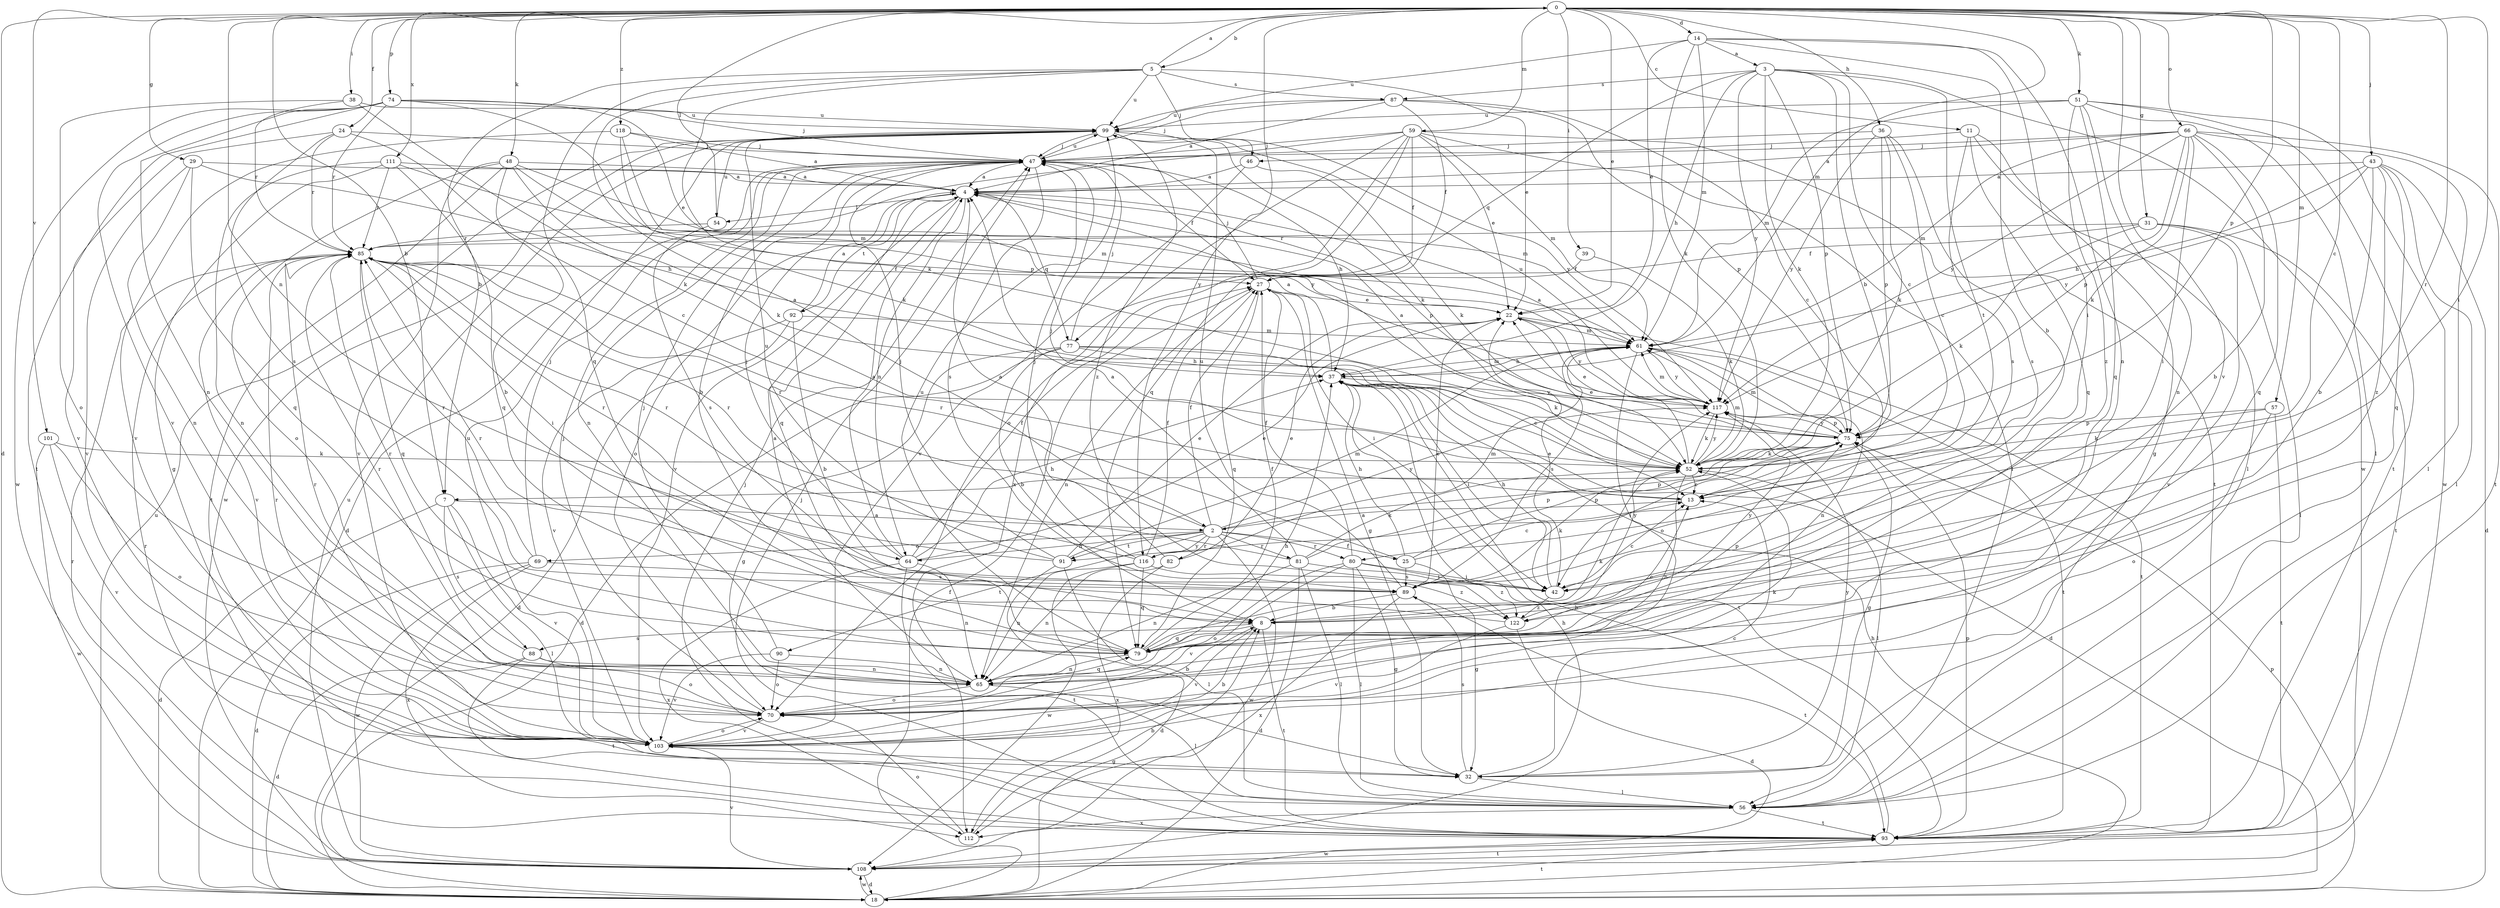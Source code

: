 strict digraph  {
0;
2;
3;
4;
5;
7;
8;
11;
13;
14;
18;
22;
24;
25;
27;
29;
31;
32;
36;
37;
38;
39;
42;
43;
46;
47;
48;
51;
52;
54;
56;
57;
59;
61;
64;
65;
66;
69;
70;
74;
75;
77;
79;
80;
81;
82;
85;
87;
88;
89;
90;
91;
92;
93;
99;
101;
103;
108;
111;
112;
116;
117;
118;
122;
0 -> 5  [label=b];
0 -> 7  [label=b];
0 -> 11  [label=c];
0 -> 13  [label=c];
0 -> 14  [label=d];
0 -> 18  [label=d];
0 -> 22  [label=e];
0 -> 24  [label=f];
0 -> 29  [label=g];
0 -> 31  [label=g];
0 -> 36  [label=h];
0 -> 38  [label=i];
0 -> 39  [label=i];
0 -> 42  [label=i];
0 -> 43  [label=j];
0 -> 48  [label=k];
0 -> 51  [label=k];
0 -> 54  [label=l];
0 -> 57  [label=m];
0 -> 59  [label=m];
0 -> 61  [label=m];
0 -> 64  [label=n];
0 -> 66  [label=o];
0 -> 74  [label=p];
0 -> 75  [label=p];
0 -> 80  [label=r];
0 -> 101  [label=v];
0 -> 103  [label=v];
0 -> 111  [label=x];
0 -> 116  [label=y];
0 -> 118  [label=z];
2 -> 25  [label=f];
2 -> 27  [label=f];
2 -> 64  [label=n];
2 -> 69  [label=o];
2 -> 75  [label=p];
2 -> 80  [label=r];
2 -> 81  [label=r];
2 -> 82  [label=r];
2 -> 85  [label=r];
2 -> 90  [label=t];
2 -> 91  [label=t];
2 -> 108  [label=w];
2 -> 116  [label=y];
2 -> 117  [label=y];
3 -> 7  [label=b];
3 -> 13  [label=c];
3 -> 37  [label=h];
3 -> 52  [label=k];
3 -> 75  [label=p];
3 -> 77  [label=q];
3 -> 87  [label=s];
3 -> 91  [label=t];
3 -> 108  [label=w];
3 -> 117  [label=y];
4 -> 54  [label=l];
4 -> 64  [label=n];
4 -> 70  [label=o];
4 -> 75  [label=p];
4 -> 77  [label=q];
4 -> 79  [label=q];
4 -> 92  [label=t];
4 -> 103  [label=v];
5 -> 0  [label=a];
5 -> 2  [label=a];
5 -> 7  [label=b];
5 -> 22  [label=e];
5 -> 46  [label=j];
5 -> 52  [label=k];
5 -> 79  [label=q];
5 -> 87  [label=s];
5 -> 99  [label=u];
7 -> 2  [label=a];
7 -> 18  [label=d];
7 -> 56  [label=l];
7 -> 88  [label=s];
7 -> 103  [label=v];
8 -> 79  [label=q];
8 -> 88  [label=s];
8 -> 93  [label=t];
8 -> 103  [label=v];
8 -> 117  [label=y];
11 -> 32  [label=g];
11 -> 46  [label=j];
11 -> 56  [label=l];
11 -> 79  [label=q];
11 -> 89  [label=s];
13 -> 2  [label=a];
13 -> 47  [label=j];
14 -> 3  [label=a];
14 -> 8  [label=b];
14 -> 22  [label=e];
14 -> 42  [label=i];
14 -> 52  [label=k];
14 -> 61  [label=m];
14 -> 65  [label=n];
14 -> 99  [label=u];
18 -> 27  [label=f];
18 -> 37  [label=h];
18 -> 75  [label=p];
18 -> 93  [label=t];
18 -> 99  [label=u];
18 -> 108  [label=w];
22 -> 61  [label=m];
22 -> 93  [label=t];
22 -> 117  [label=y];
24 -> 13  [label=c];
24 -> 47  [label=j];
24 -> 85  [label=r];
24 -> 89  [label=s];
24 -> 103  [label=v];
25 -> 13  [label=c];
25 -> 32  [label=g];
25 -> 37  [label=h];
25 -> 75  [label=p];
25 -> 85  [label=r];
25 -> 89  [label=s];
27 -> 22  [label=e];
27 -> 32  [label=g];
27 -> 42  [label=i];
27 -> 47  [label=j];
27 -> 65  [label=n];
27 -> 79  [label=q];
29 -> 4  [label=a];
29 -> 37  [label=h];
29 -> 65  [label=n];
29 -> 79  [label=q];
29 -> 103  [label=v];
31 -> 27  [label=f];
31 -> 52  [label=k];
31 -> 56  [label=l];
31 -> 85  [label=r];
31 -> 93  [label=t];
31 -> 103  [label=v];
32 -> 13  [label=c];
32 -> 56  [label=l];
32 -> 89  [label=s];
32 -> 117  [label=y];
36 -> 13  [label=c];
36 -> 47  [label=j];
36 -> 52  [label=k];
36 -> 75  [label=p];
36 -> 89  [label=s];
36 -> 117  [label=y];
37 -> 4  [label=a];
37 -> 18  [label=d];
37 -> 42  [label=i];
37 -> 61  [label=m];
37 -> 93  [label=t];
37 -> 117  [label=y];
38 -> 52  [label=k];
38 -> 70  [label=o];
38 -> 85  [label=r];
38 -> 99  [label=u];
39 -> 27  [label=f];
39 -> 52  [label=k];
42 -> 13  [label=c];
42 -> 22  [label=e];
42 -> 37  [label=h];
42 -> 122  [label=z];
43 -> 4  [label=a];
43 -> 8  [label=b];
43 -> 18  [label=d];
43 -> 37  [label=h];
43 -> 56  [label=l];
43 -> 79  [label=q];
43 -> 117  [label=y];
43 -> 122  [label=z];
46 -> 4  [label=a];
46 -> 52  [label=k];
46 -> 103  [label=v];
47 -> 4  [label=a];
47 -> 8  [label=b];
47 -> 18  [label=d];
47 -> 27  [label=f];
47 -> 37  [label=h];
47 -> 65  [label=n];
47 -> 89  [label=s];
47 -> 99  [label=u];
48 -> 4  [label=a];
48 -> 8  [label=b];
48 -> 52  [label=k];
48 -> 61  [label=m];
48 -> 70  [label=o];
48 -> 93  [label=t];
48 -> 103  [label=v];
48 -> 117  [label=y];
51 -> 56  [label=l];
51 -> 61  [label=m];
51 -> 65  [label=n];
51 -> 79  [label=q];
51 -> 93  [label=t];
51 -> 99  [label=u];
51 -> 108  [label=w];
51 -> 122  [label=z];
52 -> 13  [label=c];
52 -> 22  [label=e];
52 -> 56  [label=l];
52 -> 61  [label=m];
52 -> 65  [label=n];
52 -> 117  [label=y];
54 -> 85  [label=r];
54 -> 89  [label=s];
54 -> 99  [label=u];
56 -> 47  [label=j];
56 -> 93  [label=t];
56 -> 112  [label=x];
57 -> 52  [label=k];
57 -> 70  [label=o];
57 -> 75  [label=p];
57 -> 93  [label=t];
59 -> 22  [label=e];
59 -> 27  [label=f];
59 -> 47  [label=j];
59 -> 56  [label=l];
59 -> 61  [label=m];
59 -> 70  [label=o];
59 -> 79  [label=q];
59 -> 85  [label=r];
59 -> 93  [label=t];
59 -> 112  [label=x];
61 -> 37  [label=h];
61 -> 65  [label=n];
61 -> 70  [label=o];
61 -> 89  [label=s];
61 -> 93  [label=t];
61 -> 117  [label=y];
64 -> 4  [label=a];
64 -> 22  [label=e];
64 -> 27  [label=f];
64 -> 37  [label=h];
64 -> 47  [label=j];
64 -> 65  [label=n];
64 -> 93  [label=t];
64 -> 112  [label=x];
65 -> 4  [label=a];
65 -> 56  [label=l];
65 -> 70  [label=o];
65 -> 79  [label=q];
65 -> 85  [label=r];
66 -> 4  [label=a];
66 -> 8  [label=b];
66 -> 42  [label=i];
66 -> 47  [label=j];
66 -> 52  [label=k];
66 -> 56  [label=l];
66 -> 61  [label=m];
66 -> 75  [label=p];
66 -> 79  [label=q];
66 -> 93  [label=t];
66 -> 117  [label=y];
69 -> 18  [label=d];
69 -> 47  [label=j];
69 -> 85  [label=r];
69 -> 89  [label=s];
69 -> 108  [label=w];
69 -> 112  [label=x];
70 -> 8  [label=b];
70 -> 37  [label=h];
70 -> 47  [label=j];
70 -> 52  [label=k];
70 -> 85  [label=r];
70 -> 103  [label=v];
74 -> 22  [label=e];
74 -> 47  [label=j];
74 -> 65  [label=n];
74 -> 75  [label=p];
74 -> 85  [label=r];
74 -> 93  [label=t];
74 -> 99  [label=u];
74 -> 103  [label=v];
74 -> 108  [label=w];
75 -> 4  [label=a];
75 -> 22  [label=e];
75 -> 32  [label=g];
75 -> 42  [label=i];
75 -> 52  [label=k];
75 -> 61  [label=m];
75 -> 117  [label=y];
77 -> 8  [label=b];
77 -> 13  [label=c];
77 -> 18  [label=d];
77 -> 32  [label=g];
77 -> 37  [label=h];
77 -> 47  [label=j];
77 -> 52  [label=k];
79 -> 13  [label=c];
79 -> 27  [label=f];
79 -> 52  [label=k];
79 -> 65  [label=n];
79 -> 75  [label=p];
79 -> 99  [label=u];
80 -> 27  [label=f];
80 -> 32  [label=g];
80 -> 42  [label=i];
80 -> 56  [label=l];
80 -> 70  [label=o];
80 -> 103  [label=v];
80 -> 122  [label=z];
81 -> 4  [label=a];
81 -> 18  [label=d];
81 -> 42  [label=i];
81 -> 52  [label=k];
81 -> 56  [label=l];
81 -> 65  [label=n];
81 -> 75  [label=p];
81 -> 85  [label=r];
82 -> 4  [label=a];
82 -> 22  [label=e];
82 -> 65  [label=n];
82 -> 112  [label=x];
85 -> 27  [label=f];
85 -> 42  [label=i];
85 -> 79  [label=q];
85 -> 103  [label=v];
87 -> 4  [label=a];
87 -> 13  [label=c];
87 -> 27  [label=f];
87 -> 47  [label=j];
87 -> 75  [label=p];
87 -> 99  [label=u];
88 -> 18  [label=d];
88 -> 65  [label=n];
88 -> 70  [label=o];
88 -> 85  [label=r];
88 -> 93  [label=t];
89 -> 8  [label=b];
89 -> 22  [label=e];
89 -> 52  [label=k];
89 -> 93  [label=t];
89 -> 99  [label=u];
89 -> 112  [label=x];
90 -> 47  [label=j];
90 -> 65  [label=n];
90 -> 70  [label=o];
90 -> 103  [label=v];
91 -> 18  [label=d];
91 -> 22  [label=e];
91 -> 47  [label=j];
91 -> 56  [label=l];
91 -> 61  [label=m];
91 -> 85  [label=r];
91 -> 99  [label=u];
92 -> 4  [label=a];
92 -> 8  [label=b];
92 -> 18  [label=d];
92 -> 61  [label=m];
92 -> 103  [label=v];
93 -> 37  [label=h];
93 -> 47  [label=j];
93 -> 75  [label=p];
93 -> 85  [label=r];
93 -> 108  [label=w];
99 -> 47  [label=j];
99 -> 52  [label=k];
99 -> 108  [label=w];
99 -> 117  [label=y];
99 -> 122  [label=z];
101 -> 52  [label=k];
101 -> 70  [label=o];
101 -> 103  [label=v];
101 -> 108  [label=w];
103 -> 8  [label=b];
103 -> 32  [label=g];
103 -> 70  [label=o];
103 -> 85  [label=r];
103 -> 99  [label=u];
108 -> 18  [label=d];
108 -> 37  [label=h];
108 -> 85  [label=r];
108 -> 93  [label=t];
108 -> 99  [label=u];
108 -> 103  [label=v];
111 -> 4  [label=a];
111 -> 32  [label=g];
111 -> 61  [label=m];
111 -> 65  [label=n];
111 -> 79  [label=q];
111 -> 85  [label=r];
112 -> 8  [label=b];
112 -> 70  [label=o];
116 -> 27  [label=f];
116 -> 47  [label=j];
116 -> 61  [label=m];
116 -> 65  [label=n];
116 -> 79  [label=q];
116 -> 85  [label=r];
116 -> 108  [label=w];
116 -> 122  [label=z];
117 -> 4  [label=a];
117 -> 52  [label=k];
117 -> 61  [label=m];
117 -> 75  [label=p];
117 -> 99  [label=u];
118 -> 4  [label=a];
118 -> 47  [label=j];
118 -> 52  [label=k];
118 -> 61  [label=m];
118 -> 103  [label=v];
122 -> 18  [label=d];
122 -> 85  [label=r];
122 -> 103  [label=v];
122 -> 117  [label=y];
}
